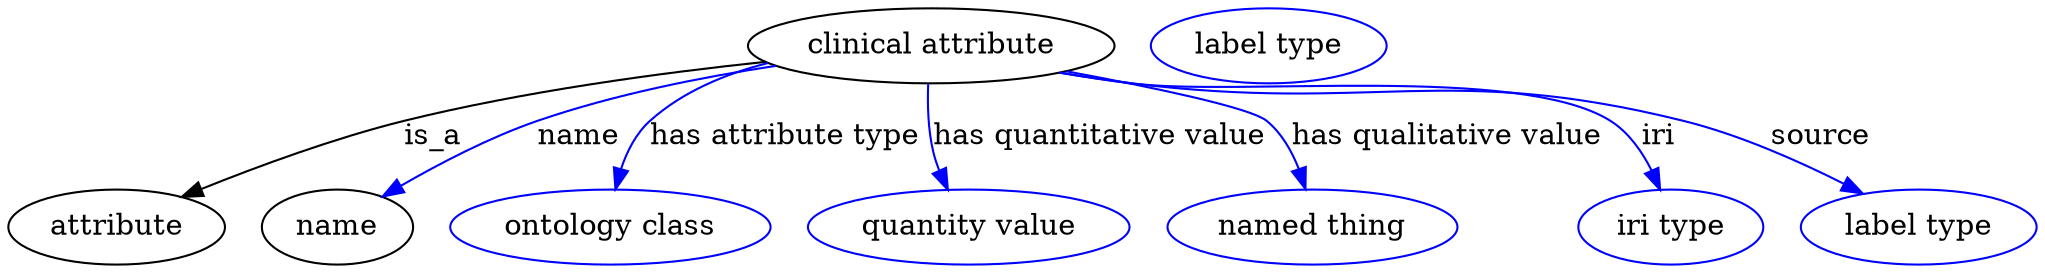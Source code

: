 digraph {
	graph [bb="0,0,794.79,123"];
	node [label="\N"];
	"clinical attribute"	[height=0.5,
		label="clinical attribute",
		pos="372.3,105",
		width=1.8957];
	attribute	[height=0.5,
		pos="40.296,18",
		width=1.1193];
	"clinical attribute" -> attribute	[label=is_a,
		lp="178.3,61.5",
		pos="e,67.483,31.598 311.02,96.898 269.9,91.316 214.77,82.244 167.3,69 136.06,60.286 101.94,46.602 76.93,35.751"];
	name	[height=0.5,
		pos="129.3,18",
		width=0.84854];
	"clinical attribute" -> name	[color=blue,
		label=name,
		lp="240.8,61.5",
		pos="e,149.59,31.454 317.24,94.248 289.22,88.448 254.92,80.046 225.3,69 201.95,60.293 177.03,47.192 158.44,36.584",
		style=solid];
	"has attribute type"	[color=blue,
		height=0.5,
		label="ontology class",
		pos="239.3,18",
		width=1.7151];
	"clinical attribute" -> "has attribute type"	[color=blue,
		label="has attribute type",
		lp="321.3,61.5",
		pos="e,247.6,35.899 322.22,92.648 305.86,87.304 288.3,79.682 274.3,69 265.79,62.514 258.55,53.37 252.9,44.672",
		style=solid];
	"has quantitative value"	[color=blue,
		height=0.5,
		label="quantity value",
		pos="380.3,18",
		width=1.6971];
	"clinical attribute" -> "has quantitative value"	[color=blue,
		label="has quantitative value",
		lp="432.8,61.5",
		pos="e,376.27,35.996 371.89,86.827 371.85,77.157 372.11,64.875 373.3,54 373.58,51.413 373.96,48.732 374.39,46.059",
		style=solid];
	"has qualitative value"	[color=blue,
		height=0.5,
		label="named thing",
		pos="514.3,18",
		width=1.5346];
	"clinical attribute" -> "has qualitative value"	[color=blue,
		label="has qualitative value",
		lp="559.3,61.5",
		pos="e,510.72,36.053 424.47,93.369 451.86,86.909 481.86,78.159 492.3,69 499.27,62.887 504.12,54.152 507.46,45.69",
		style=solid];
	iri	[color=blue,
		height=0.5,
		label="iri type",
		pos="649.3,18",
		width=1.011];
	"clinical attribute" -> iri	[color=blue,
		label=iri,
		lp="640.8,61.5",
		pos="e,643.76,35.797 421.66,92.396 431.13,90.41 440.99,88.505 450.3,87 487.58,80.97 587.46,89.325 619.3,69 628.16,63.339 634.77,54.037 \
639.5,44.981",
		style=solid];
	source	[color=blue,
		height=0.5,
		label="label type",
		pos="749.3,18",
		width=1.2638];
	"clinical attribute" -> source	[color=blue,
		label=source,
		lp="706.3,61.5",
		pos="e,726.58,33.773 421.22,92.356 430.82,90.35 440.84,88.448 450.3,87 538.95,73.424 565.11,93.834 651.3,69 674.8,62.228 699.31,49.722 \
717.94,38.911",
		style=solid];
	attribute_name	[color=blue,
		height=0.5,
		label="label type",
		pos="504.3,105",
		width=1.2638];
}
